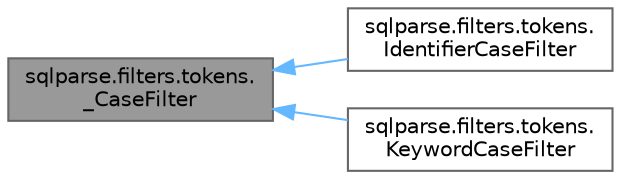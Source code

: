digraph "sqlparse.filters.tokens._CaseFilter"
{
 // LATEX_PDF_SIZE
  bgcolor="transparent";
  edge [fontname=Helvetica,fontsize=10,labelfontname=Helvetica,labelfontsize=10];
  node [fontname=Helvetica,fontsize=10,shape=box,height=0.2,width=0.4];
  rankdir="LR";
  Node1 [id="Node000001",label="sqlparse.filters.tokens.\l_CaseFilter",height=0.2,width=0.4,color="gray40", fillcolor="grey60", style="filled", fontcolor="black",tooltip=" "];
  Node1 -> Node2 [id="edge1_Node000001_Node000002",dir="back",color="steelblue1",style="solid",tooltip=" "];
  Node2 [id="Node000002",label="sqlparse.filters.tokens.\lIdentifierCaseFilter",height=0.2,width=0.4,color="gray40", fillcolor="white", style="filled",URL="$classsqlparse_1_1filters_1_1tokens_1_1_identifier_case_filter.html",tooltip=" "];
  Node1 -> Node3 [id="edge2_Node000001_Node000003",dir="back",color="steelblue1",style="solid",tooltip=" "];
  Node3 [id="Node000003",label="sqlparse.filters.tokens.\lKeywordCaseFilter",height=0.2,width=0.4,color="gray40", fillcolor="white", style="filled",URL="$classsqlparse_1_1filters_1_1tokens_1_1_keyword_case_filter.html",tooltip=" "];
}
